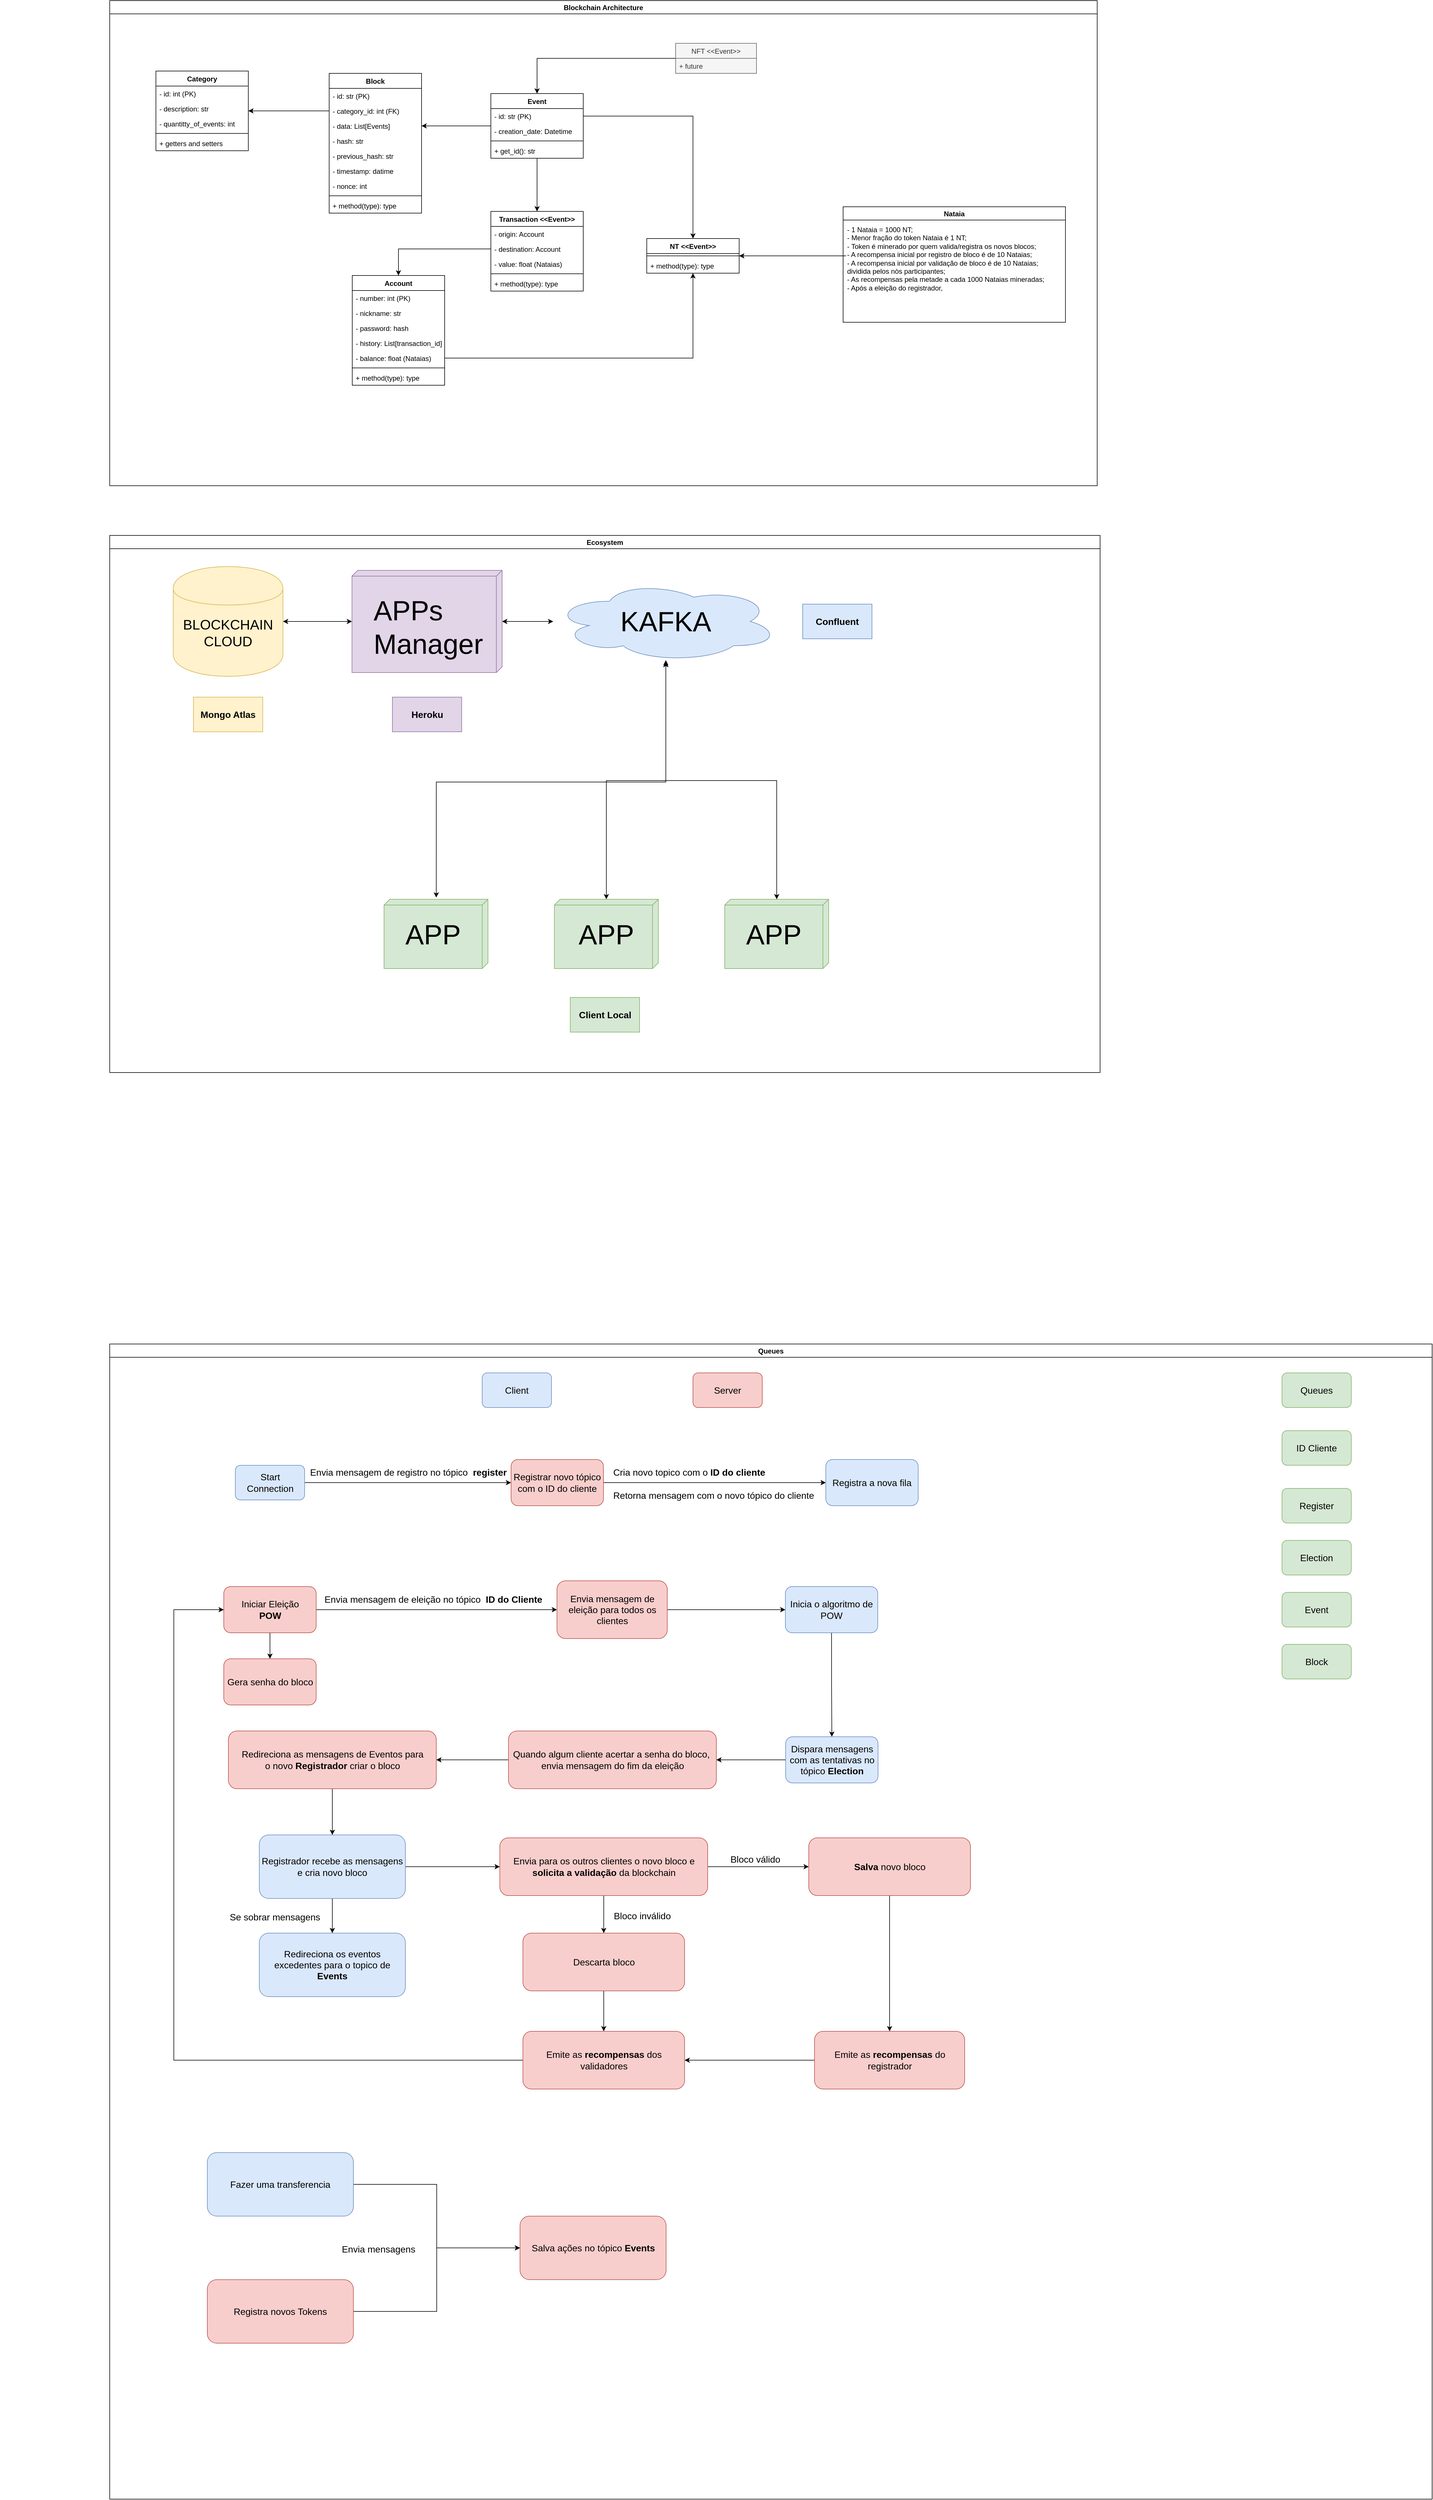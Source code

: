 <mxfile version="12.2.4" pages="1"><diagram id="21YWaSLgQZXPHAYNNMOG" name="Page-1"><mxGraphModel dx="3251" dy="2262" grid="1" gridSize="10" guides="1" tooltips="1" connect="1" arrows="1" fold="1" page="1" pageScale="1" pageWidth="827" pageHeight="1169" math="0" shadow="0"><root><mxCell id="0"/><mxCell id="1" parent="0"/><mxCell id="2" value="Block" style="swimlane;fontStyle=1;align=center;verticalAlign=top;childLayout=stackLayout;horizontal=1;startSize=26;horizontalStack=0;resizeParent=1;resizeParentMax=0;resizeLast=0;collapsible=1;marginBottom=0;" parent="1" vertex="1"><mxGeometry x="-170" y="-340" width="160" height="242" as="geometry"/></mxCell><mxCell id="3" value="- id: str (PK)" style="text;strokeColor=none;fillColor=none;align=left;verticalAlign=top;spacingLeft=4;spacingRight=4;overflow=hidden;rotatable=0;points=[[0,0.5],[1,0.5]];portConstraint=eastwest;" parent="2" vertex="1"><mxGeometry y="26" width="160" height="26" as="geometry"/></mxCell><mxCell id="48" value="- category_id: int (FK)" style="text;strokeColor=none;fillColor=none;align=left;verticalAlign=top;spacingLeft=4;spacingRight=4;overflow=hidden;rotatable=0;points=[[0,0.5],[1,0.5]];portConstraint=eastwest;" parent="2" vertex="1"><mxGeometry y="52" width="160" height="26" as="geometry"/></mxCell><mxCell id="11" value="- data: List[Events]" style="text;strokeColor=none;fillColor=none;align=left;verticalAlign=top;spacingLeft=4;spacingRight=4;overflow=hidden;rotatable=0;points=[[0,0.5],[1,0.5]];portConstraint=eastwest;" parent="2" vertex="1"><mxGeometry y="78" width="160" height="26" as="geometry"/></mxCell><mxCell id="8" value="- hash: str" style="text;strokeColor=none;fillColor=none;align=left;verticalAlign=top;spacingLeft=4;spacingRight=4;overflow=hidden;rotatable=0;points=[[0,0.5],[1,0.5]];portConstraint=eastwest;" parent="2" vertex="1"><mxGeometry y="104" width="160" height="26" as="geometry"/></mxCell><mxCell id="6" value="- previous_hash: str" style="text;strokeColor=none;fillColor=none;align=left;verticalAlign=top;spacingLeft=4;spacingRight=4;overflow=hidden;rotatable=0;points=[[0,0.5],[1,0.5]];portConstraint=eastwest;" parent="2" vertex="1"><mxGeometry y="130" width="160" height="26" as="geometry"/></mxCell><mxCell id="10" value="- timestamp: datime" style="text;strokeColor=none;fillColor=none;align=left;verticalAlign=top;spacingLeft=4;spacingRight=4;overflow=hidden;rotatable=0;points=[[0,0.5],[1,0.5]];portConstraint=eastwest;" parent="2" vertex="1"><mxGeometry y="156" width="160" height="26" as="geometry"/></mxCell><mxCell id="12" value="- nonce: int" style="text;strokeColor=none;fillColor=none;align=left;verticalAlign=top;spacingLeft=4;spacingRight=4;overflow=hidden;rotatable=0;points=[[0,0.5],[1,0.5]];portConstraint=eastwest;" parent="2" vertex="1"><mxGeometry y="182" width="160" height="26" as="geometry"/></mxCell><mxCell id="4" value="" style="line;strokeWidth=1;fillColor=none;align=left;verticalAlign=middle;spacingTop=-1;spacingLeft=3;spacingRight=3;rotatable=0;labelPosition=right;points=[];portConstraint=eastwest;" parent="2" vertex="1"><mxGeometry y="208" width="160" height="8" as="geometry"/></mxCell><mxCell id="5" value="+ method(type): type" style="text;strokeColor=none;fillColor=none;align=left;verticalAlign=top;spacingLeft=4;spacingRight=4;overflow=hidden;rotatable=0;points=[[0,0.5],[1,0.5]];portConstraint=eastwest;" parent="2" vertex="1"><mxGeometry y="216" width="160" height="26" as="geometry"/></mxCell><mxCell id="13" value="Transaction &lt;&lt;Event&gt;&gt;" style="swimlane;fontStyle=1;align=center;verticalAlign=top;childLayout=stackLayout;horizontal=1;startSize=26;horizontalStack=0;resizeParent=1;resizeParentMax=0;resizeLast=0;collapsible=1;marginBottom=0;" parent="1" vertex="1"><mxGeometry x="110" y="-101" width="160" height="138" as="geometry"/></mxCell><mxCell id="18" value="- origin: Account" style="text;strokeColor=none;fillColor=none;align=left;verticalAlign=top;spacingLeft=4;spacingRight=4;overflow=hidden;rotatable=0;points=[[0,0.5],[1,0.5]];portConstraint=eastwest;" parent="13" vertex="1"><mxGeometry y="26" width="160" height="26" as="geometry"/></mxCell><mxCell id="19" value="- destination: Account" style="text;strokeColor=none;fillColor=none;align=left;verticalAlign=top;spacingLeft=4;spacingRight=4;overflow=hidden;rotatable=0;points=[[0,0.5],[1,0.5]];portConstraint=eastwest;" parent="13" vertex="1"><mxGeometry y="52" width="160" height="26" as="geometry"/></mxCell><mxCell id="20" value="- value: float (Nataias)" style="text;strokeColor=none;fillColor=none;align=left;verticalAlign=top;spacingLeft=4;spacingRight=4;overflow=hidden;rotatable=0;points=[[0,0.5],[1,0.5]];portConstraint=eastwest;" parent="13" vertex="1"><mxGeometry y="78" width="160" height="26" as="geometry"/></mxCell><mxCell id="15" value="" style="line;strokeWidth=1;fillColor=none;align=left;verticalAlign=middle;spacingTop=-1;spacingLeft=3;spacingRight=3;rotatable=0;labelPosition=right;points=[];portConstraint=eastwest;" parent="13" vertex="1"><mxGeometry y="104" width="160" height="8" as="geometry"/></mxCell><mxCell id="16" value="+ method(type): type" style="text;strokeColor=none;fillColor=none;align=left;verticalAlign=top;spacingLeft=4;spacingRight=4;overflow=hidden;rotatable=0;points=[[0,0.5],[1,0.5]];portConstraint=eastwest;" parent="13" vertex="1"><mxGeometry y="112" width="160" height="26" as="geometry"/></mxCell><mxCell id="21" value="NT &lt;&lt;Event&gt;&gt;" style="swimlane;fontStyle=1;align=center;verticalAlign=top;childLayout=stackLayout;horizontal=1;startSize=26;horizontalStack=0;resizeParent=1;resizeParentMax=0;resizeLast=0;collapsible=1;marginBottom=0;" parent="1" vertex="1"><mxGeometry x="380" y="-54" width="160" height="60" as="geometry"/></mxCell><mxCell id="23" value="" style="line;strokeWidth=1;fillColor=none;align=left;verticalAlign=middle;spacingTop=-1;spacingLeft=3;spacingRight=3;rotatable=0;labelPosition=right;points=[];portConstraint=eastwest;" parent="21" vertex="1"><mxGeometry y="26" width="160" height="8" as="geometry"/></mxCell><mxCell id="24" value="+ method(type): type" style="text;strokeColor=none;fillColor=none;align=left;verticalAlign=top;spacingLeft=4;spacingRight=4;overflow=hidden;rotatable=0;points=[[0,0.5],[1,0.5]];portConstraint=eastwest;" parent="21" vertex="1"><mxGeometry y="34" width="160" height="26" as="geometry"/></mxCell><mxCell id="25" value="Nataia" style="swimlane;" parent="1" vertex="1"><mxGeometry x="720" y="-109" width="385" height="200" as="geometry"/></mxCell><mxCell id="47" value="- 1 Nataia = 1000 NT;&lt;br&gt;- Menor fração do token Nataia é 1 NT;&lt;br&gt;- Token é minerado por quem valida/registra os novos blocos;&lt;br&gt;- A recompensa inicial por registro de bloco é de 10 Nataias;&lt;br&gt;- A recompensa inicial por validação de bloco é de 10 Nataias;&lt;br&gt;dividida pelos nòs participantes;&lt;br&gt;- As recompensas pela metade a cada 1000 Nataias mineradas;&lt;br&gt;- Após a eleição do registrador,&amp;nbsp;" style="text;html=1;resizable=0;points=[];autosize=1;align=left;verticalAlign=top;spacingTop=-4;" parent="25" vertex="1"><mxGeometry x="5" y="30" width="360" height="110" as="geometry"/></mxCell><mxCell id="32" value="Account" style="swimlane;fontStyle=1;align=center;verticalAlign=top;childLayout=stackLayout;horizontal=1;startSize=26;horizontalStack=0;resizeParent=1;resizeParentMax=0;resizeLast=0;collapsible=1;marginBottom=0;" parent="1" vertex="1"><mxGeometry x="-130" y="10" width="160" height="190" as="geometry"/></mxCell><mxCell id="33" value="- number: int (PK)" style="text;strokeColor=none;fillColor=none;align=left;verticalAlign=top;spacingLeft=4;spacingRight=4;overflow=hidden;rotatable=0;points=[[0,0.5],[1,0.5]];portConstraint=eastwest;" parent="32" vertex="1"><mxGeometry y="26" width="160" height="26" as="geometry"/></mxCell><mxCell id="38" value="- nickname: str" style="text;strokeColor=none;fillColor=none;align=left;verticalAlign=top;spacingLeft=4;spacingRight=4;overflow=hidden;rotatable=0;points=[[0,0.5],[1,0.5]];portConstraint=eastwest;" parent="32" vertex="1"><mxGeometry y="52" width="160" height="26" as="geometry"/></mxCell><mxCell id="36" value="- password: hash" style="text;strokeColor=none;fillColor=none;align=left;verticalAlign=top;spacingLeft=4;spacingRight=4;overflow=hidden;rotatable=0;points=[[0,0.5],[1,0.5]];portConstraint=eastwest;" parent="32" vertex="1"><mxGeometry y="78" width="160" height="26" as="geometry"/></mxCell><mxCell id="42" value="- history: List[transaction_id]" style="text;strokeColor=none;fillColor=none;align=left;verticalAlign=top;spacingLeft=4;spacingRight=4;overflow=hidden;rotatable=0;points=[[0,0.5],[1,0.5]];portConstraint=eastwest;" parent="32" vertex="1"><mxGeometry y="104" width="160" height="26" as="geometry"/></mxCell><mxCell id="39" value="- balance: float (Nataias)" style="text;strokeColor=none;fillColor=none;align=left;verticalAlign=top;spacingLeft=4;spacingRight=4;overflow=hidden;rotatable=0;points=[[0,0.5],[1,0.5]];portConstraint=eastwest;" parent="32" vertex="1"><mxGeometry y="130" width="160" height="26" as="geometry"/></mxCell><mxCell id="34" value="" style="line;strokeWidth=1;fillColor=none;align=left;verticalAlign=middle;spacingTop=-1;spacingLeft=3;spacingRight=3;rotatable=0;labelPosition=right;points=[];portConstraint=eastwest;" parent="32" vertex="1"><mxGeometry y="156" width="160" height="8" as="geometry"/></mxCell><mxCell id="35" value="+ method(type): type" style="text;strokeColor=none;fillColor=none;align=left;verticalAlign=top;spacingLeft=4;spacingRight=4;overflow=hidden;rotatable=0;points=[[0,0.5],[1,0.5]];portConstraint=eastwest;" parent="32" vertex="1"><mxGeometry y="164" width="160" height="26" as="geometry"/></mxCell><mxCell id="40" style="edgeStyle=orthogonalEdgeStyle;rounded=0;orthogonalLoop=1;jettySize=auto;html=1;" parent="1" source="19" target="32" edge="1"><mxGeometry relative="1" as="geometry"/></mxCell><mxCell id="41" style="edgeStyle=orthogonalEdgeStyle;rounded=0;orthogonalLoop=1;jettySize=auto;html=1;" parent="1" source="39" target="21" edge="1"><mxGeometry relative="1" as="geometry"/></mxCell><mxCell id="49" value="" style="text;strokeColor=none;fillColor=none;align=left;verticalAlign=middle;spacingTop=-1;spacingLeft=4;spacingRight=4;rotatable=0;labelPosition=right;points=[];portConstraint=eastwest;" parent="1" vertex="1"><mxGeometry x="-740" y="360" width="20" height="14" as="geometry"/></mxCell><mxCell id="50" value="Category" style="swimlane;fontStyle=1;align=center;verticalAlign=top;childLayout=stackLayout;horizontal=1;startSize=26;horizontalStack=0;resizeParent=1;resizeParentMax=0;resizeLast=0;collapsible=1;marginBottom=0;" parent="1" vertex="1"><mxGeometry x="-470" y="-344" width="160" height="138" as="geometry"/></mxCell><mxCell id="51" value="- id: int (PK)" style="text;strokeColor=none;fillColor=none;align=left;verticalAlign=top;spacingLeft=4;spacingRight=4;overflow=hidden;rotatable=0;points=[[0,0.5],[1,0.5]];portConstraint=eastwest;" parent="50" vertex="1"><mxGeometry y="26" width="160" height="26" as="geometry"/></mxCell><mxCell id="54" value="- description: str" style="text;strokeColor=none;fillColor=none;align=left;verticalAlign=top;spacingLeft=4;spacingRight=4;overflow=hidden;rotatable=0;points=[[0,0.5],[1,0.5]];portConstraint=eastwest;" parent="50" vertex="1"><mxGeometry y="52" width="160" height="26" as="geometry"/></mxCell><mxCell id="56" value="- quantitty_of_events: int" style="text;strokeColor=none;fillColor=none;align=left;verticalAlign=top;spacingLeft=4;spacingRight=4;overflow=hidden;rotatable=0;points=[[0,0.5],[1,0.5]];portConstraint=eastwest;" parent="50" vertex="1"><mxGeometry y="78" width="160" height="26" as="geometry"/></mxCell><mxCell id="52" value="" style="line;strokeWidth=1;fillColor=none;align=left;verticalAlign=middle;spacingTop=-1;spacingLeft=3;spacingRight=3;rotatable=0;labelPosition=right;points=[];portConstraint=eastwest;" parent="50" vertex="1"><mxGeometry y="104" width="160" height="8" as="geometry"/></mxCell><mxCell id="53" value="+ getters and setters" style="text;strokeColor=none;fillColor=none;align=left;verticalAlign=top;spacingLeft=4;spacingRight=4;overflow=hidden;rotatable=0;points=[[0,0.5],[1,0.5]];portConstraint=eastwest;" parent="50" vertex="1"><mxGeometry y="112" width="160" height="26" as="geometry"/></mxCell><mxCell id="55" style="edgeStyle=orthogonalEdgeStyle;rounded=0;orthogonalLoop=1;jettySize=auto;html=1;" parent="1" source="48" target="50" edge="1"><mxGeometry relative="1" as="geometry"/></mxCell><mxCell id="64" style="edgeStyle=orthogonalEdgeStyle;rounded=0;orthogonalLoop=1;jettySize=auto;html=1;" parent="1" source="57" target="11" edge="1"><mxGeometry relative="1" as="geometry"/></mxCell><mxCell id="66" style="edgeStyle=orthogonalEdgeStyle;rounded=0;orthogonalLoop=1;jettySize=auto;html=1;" parent="1" source="57" target="13" edge="1"><mxGeometry relative="1" as="geometry"/></mxCell><mxCell id="57" value="Event" style="swimlane;fontStyle=1;align=center;verticalAlign=top;childLayout=stackLayout;horizontal=1;startSize=26;horizontalStack=0;resizeParent=1;resizeParentMax=0;resizeLast=0;collapsible=1;marginBottom=0;" parent="1" vertex="1"><mxGeometry x="110" y="-305" width="160" height="112" as="geometry"/></mxCell><mxCell id="58" value="- id: str (PK)" style="text;strokeColor=none;fillColor=none;align=left;verticalAlign=top;spacingLeft=4;spacingRight=4;overflow=hidden;rotatable=0;points=[[0,0.5],[1,0.5]];portConstraint=eastwest;" parent="57" vertex="1"><mxGeometry y="26" width="160" height="26" as="geometry"/></mxCell><mxCell id="195" value="- creation_date: Datetime" style="text;strokeColor=none;fillColor=none;align=left;verticalAlign=top;spacingLeft=4;spacingRight=4;overflow=hidden;rotatable=0;points=[[0,0.5],[1,0.5]];portConstraint=eastwest;" vertex="1" parent="57"><mxGeometry y="52" width="160" height="26" as="geometry"/></mxCell><mxCell id="59" value="" style="line;strokeWidth=1;fillColor=none;align=left;verticalAlign=middle;spacingTop=-1;spacingLeft=3;spacingRight=3;rotatable=0;labelPosition=right;points=[];portConstraint=eastwest;" parent="57" vertex="1"><mxGeometry y="78" width="160" height="8" as="geometry"/></mxCell><mxCell id="60" value="+ get_id(): str" style="text;strokeColor=none;fillColor=none;align=left;verticalAlign=top;spacingLeft=4;spacingRight=4;overflow=hidden;rotatable=0;points=[[0,0.5],[1,0.5]];portConstraint=eastwest;" parent="57" vertex="1"><mxGeometry y="86" width="160" height="26" as="geometry"/></mxCell><mxCell id="65" style="edgeStyle=orthogonalEdgeStyle;rounded=0;orthogonalLoop=1;jettySize=auto;html=1;" parent="1" source="47" target="21" edge="1"><mxGeometry relative="1" as="geometry"/></mxCell><mxCell id="72" style="edgeStyle=orthogonalEdgeStyle;rounded=0;orthogonalLoop=1;jettySize=auto;html=1;" parent="1" source="58" target="21" edge="1"><mxGeometry relative="1" as="geometry"/></mxCell><mxCell id="80" style="edgeStyle=orthogonalEdgeStyle;rounded=0;orthogonalLoop=1;jettySize=auto;html=1;" parent="1" source="73" target="57" edge="1"><mxGeometry relative="1" as="geometry"/></mxCell><mxCell id="73" value="NFT &lt;&lt;Event&gt;&gt;" style="swimlane;fontStyle=0;childLayout=stackLayout;horizontal=1;startSize=26;fillColor=#f5f5f5;horizontalStack=0;resizeParent=1;resizeParentMax=0;resizeLast=0;collapsible=1;marginBottom=0;strokeColor=#666666;fontColor=#333333;" parent="1" vertex="1"><mxGeometry x="430" y="-392" width="140" height="52" as="geometry"/></mxCell><mxCell id="74" value="+ future " style="text;strokeColor=#666666;fillColor=#f5f5f5;align=left;verticalAlign=top;spacingLeft=4;spacingRight=4;overflow=hidden;rotatable=0;points=[[0,0.5],[1,0.5]];portConstraint=eastwest;fontColor=#333333;" parent="73" vertex="1"><mxGeometry y="26" width="140" height="26" as="geometry"/></mxCell><mxCell id="81" value="Blockchain Architecture" style="swimlane;startSize=23;" parent="1" vertex="1"><mxGeometry x="-550" y="-466" width="1710" height="840" as="geometry"/></mxCell><mxCell id="82" value="Ecosystem" style="swimlane;startSize=23;" parent="1" vertex="1"><mxGeometry x="-550" y="460" width="1715" height="930" as="geometry"/></mxCell><mxCell id="122" style="edgeStyle=orthogonalEdgeStyle;rounded=0;orthogonalLoop=1;jettySize=auto;html=1;startArrow=classic;startFill=1;" parent="82" source="117" target="111" edge="1"><mxGeometry relative="1" as="geometry"/></mxCell><mxCell id="117" value="" style="verticalAlign=top;align=left;spacingTop=8;spacingLeft=2;spacingRight=12;shape=cube;size=10;direction=south;fontStyle=4;html=1;fillColor=#e1d5e7;strokeColor=#9673a6;" parent="82" vertex="1"><mxGeometry x="419.5" y="60.5" width="260" height="177" as="geometry"/></mxCell><mxCell id="108" style="edgeStyle=orthogonalEdgeStyle;rounded=0;orthogonalLoop=1;jettySize=auto;html=1;startArrow=classic;startFill=1;" parent="82" source="83" target="97" edge="1"><mxGeometry relative="1" as="geometry"/></mxCell><mxCell id="83" value="" style="verticalAlign=top;align=left;spacingTop=8;spacingLeft=2;spacingRight=12;shape=cube;size=10;direction=south;fontStyle=4;html=1;fillColor=#d5e8d4;strokeColor=#82b366;" parent="82" vertex="1"><mxGeometry x="770" y="630" width="180" height="120" as="geometry"/></mxCell><mxCell id="84" value="&lt;font style=&quot;font-size: 48px&quot;&gt;APP&lt;/font&gt;" style="text;html=1;resizable=0;points=[];autosize=1;align=left;verticalAlign=top;spacingTop=-4;" parent="82" vertex="1"><mxGeometry x="810" y="660" width="110" height="30" as="geometry"/></mxCell><mxCell id="91" value="" style="verticalAlign=top;align=left;spacingTop=8;spacingLeft=2;spacingRight=12;shape=cube;size=10;direction=south;fontStyle=4;html=1;fillColor=#d5e8d4;strokeColor=#82b366;" parent="82" vertex="1"><mxGeometry x="475" y="630" width="180" height="120" as="geometry"/></mxCell><mxCell id="92" value="&lt;font style=&quot;font-size: 48px&quot;&gt;APP&lt;/font&gt;" style="text;html=1;resizable=0;points=[];autosize=1;align=left;verticalAlign=top;spacingTop=-4;" parent="82" vertex="1"><mxGeometry x="510" y="660" width="110" height="30" as="geometry"/></mxCell><mxCell id="118" value="&lt;font style=&quot;font-size: 48px&quot;&gt;APPs&lt;br&gt;Manager&lt;/font&gt;" style="text;html=1;resizable=0;points=[];autosize=1;align=left;verticalAlign=top;spacingTop=-4;" parent="82" vertex="1"><mxGeometry x="455" y="99" width="200" height="50" as="geometry"/></mxCell><mxCell id="113" style="edgeStyle=orthogonalEdgeStyle;rounded=0;orthogonalLoop=1;jettySize=auto;html=1;startArrow=classic;startFill=1;" parent="82" source="93" target="97" edge="1"><mxGeometry relative="1" as="geometry"/></mxCell><mxCell id="93" value="" style="verticalAlign=top;align=left;spacingTop=8;spacingLeft=2;spacingRight=12;shape=cube;size=10;direction=south;fontStyle=4;html=1;fillColor=#d5e8d4;strokeColor=#82b366;" parent="82" vertex="1"><mxGeometry x="1065" y="630" width="180" height="120" as="geometry"/></mxCell><mxCell id="94" value="&lt;font style=&quot;font-size: 48px&quot;&gt;APP&lt;/font&gt;" style="text;html=1;resizable=0;points=[];autosize=1;align=left;verticalAlign=top;spacingTop=-4;" parent="82" vertex="1"><mxGeometry x="1100" y="660" width="110" height="30" as="geometry"/></mxCell><mxCell id="120" style="edgeStyle=orthogonalEdgeStyle;rounded=0;orthogonalLoop=1;jettySize=auto;html=1;startArrow=classic;startFill=1;" parent="82" source="97" target="117" edge="1"><mxGeometry relative="1" as="geometry"/></mxCell><mxCell id="121" style="edgeStyle=orthogonalEdgeStyle;rounded=0;orthogonalLoop=1;jettySize=auto;html=1;startArrow=classic;startFill=1;" parent="82" edge="1"><mxGeometry relative="1" as="geometry"><mxPoint x="963" y="216.0" as="sourcePoint"/><mxPoint x="565.471" y="627" as="targetPoint"/><Array as="points"><mxPoint x="963" y="427"/><mxPoint x="565" y="427"/></Array></mxGeometry></mxCell><mxCell id="97" value="&lt;font style=&quot;font-size: 48px&quot;&gt;KAFKA&lt;/font&gt;" style="ellipse;shape=cloud;whiteSpace=wrap;html=1;fillColor=#dae8fc;strokeColor=#6c8ebf;" parent="82" vertex="1"><mxGeometry x="768" y="79" width="390" height="140" as="geometry"/></mxCell><mxCell id="111" value="&lt;font style=&quot;font-size: 24px&quot;&gt;BLOCKCHAIN&lt;br&gt;CLOUD&lt;br&gt;&lt;/font&gt;" style="shape=cylinder;whiteSpace=wrap;html=1;boundedLbl=1;backgroundOutline=1;fillColor=#fff2cc;strokeColor=#d6b656;" parent="82" vertex="1"><mxGeometry x="110" y="54" width="190" height="190" as="geometry"/></mxCell><mxCell id="209" value="&lt;font style=&quot;font-size: 16px&quot;&gt;&lt;b&gt;Mongo Atlas&lt;/b&gt;&lt;/font&gt;" style="rounded=0;whiteSpace=wrap;html=1;fillColor=#fff2cc;strokeColor=#d6b656;" vertex="1" parent="82"><mxGeometry x="145" y="280" width="120" height="60" as="geometry"/></mxCell><mxCell id="210" value="&lt;font style=&quot;font-size: 16px&quot;&gt;&lt;b&gt;Heroku&lt;/b&gt;&lt;/font&gt;" style="rounded=0;whiteSpace=wrap;html=1;fillColor=#e1d5e7;strokeColor=#9673a6;" vertex="1" parent="82"><mxGeometry x="489.5" y="280" width="120" height="60" as="geometry"/></mxCell><mxCell id="211" value="&lt;font style=&quot;font-size: 16px&quot;&gt;&lt;b&gt;Confluent&lt;/b&gt;&lt;/font&gt;" style="rounded=0;whiteSpace=wrap;html=1;fillColor=#dae8fc;strokeColor=#6c8ebf;" vertex="1" parent="82"><mxGeometry x="1200" y="119" width="120" height="60" as="geometry"/></mxCell><mxCell id="212" value="&lt;font style=&quot;font-size: 16px&quot;&gt;&lt;b&gt;Client Local&lt;/b&gt;&lt;/font&gt;" style="rounded=0;whiteSpace=wrap;html=1;fillColor=#d5e8d4;strokeColor=#82b366;" vertex="1" parent="82"><mxGeometry x="797.5" y="800" width="120" height="60" as="geometry"/></mxCell><mxCell id="123" value="Queues" style="swimlane;startSize=23;" vertex="1" parent="1"><mxGeometry x="-550" y="1860" width="2290" height="2000" as="geometry"/></mxCell><mxCell id="149" style="edgeStyle=orthogonalEdgeStyle;rounded=0;orthogonalLoop=1;jettySize=auto;html=1;" edge="1" parent="123" source="145" target="148"><mxGeometry relative="1" as="geometry"/></mxCell><mxCell id="145" value="&lt;font style=&quot;font-size: 16px&quot;&gt;Start Connection&lt;/font&gt;" style="rounded=1;whiteSpace=wrap;html=1;fillColor=#dae8fc;strokeColor=#6c8ebf;" vertex="1" parent="123"><mxGeometry x="217.5" y="210" width="120" height="60" as="geometry"/></mxCell><mxCell id="146" value="&lt;font style=&quot;font-size: 16px&quot;&gt;Client&lt;/font&gt;" style="rounded=1;whiteSpace=wrap;html=1;fillColor=#dae8fc;strokeColor=#6c8ebf;" vertex="1" parent="123"><mxGeometry x="645" y="50" width="120" height="60" as="geometry"/></mxCell><mxCell id="154" style="edgeStyle=orthogonalEdgeStyle;rounded=0;orthogonalLoop=1;jettySize=auto;html=1;" edge="1" parent="123" source="148" target="153"><mxGeometry relative="1" as="geometry"/></mxCell><mxCell id="148" value="&lt;font style=&quot;font-size: 16px&quot;&gt;Registrar novo tópico com o ID do cliente&lt;/font&gt;" style="rounded=1;whiteSpace=wrap;html=1;fillColor=#f8cecc;strokeColor=#b85450;" vertex="1" parent="123"><mxGeometry x="695" y="200" width="160" height="80" as="geometry"/></mxCell><mxCell id="150" value="&lt;font style=&quot;font-size: 16px&quot;&gt;Server&lt;/font&gt;" style="rounded=1;whiteSpace=wrap;html=1;fillColor=#f8cecc;strokeColor=#b85450;" vertex="1" parent="123"><mxGeometry x="1010" y="50" width="120" height="60" as="geometry"/></mxCell><mxCell id="151" value="&lt;font style=&quot;font-size: 16px&quot;&gt;Envia mensagem de registro no tópico&amp;nbsp; &lt;b&gt;register&lt;/b&gt;&lt;/font&gt;" style="text;html=1;resizable=0;points=[];autosize=1;align=left;verticalAlign=top;spacingTop=-4;" vertex="1" parent="123"><mxGeometry x="345" y="210" width="360" height="20" as="geometry"/></mxCell><mxCell id="153" value="&lt;font style=&quot;font-size: 16px&quot;&gt;Registra a nova fila&lt;/font&gt;" style="rounded=1;whiteSpace=wrap;html=1;fillColor=#dae8fc;strokeColor=#6c8ebf;" vertex="1" parent="123"><mxGeometry x="1240" y="200" width="160" height="80" as="geometry"/></mxCell><mxCell id="155" value="&lt;span style=&quot;font-size: 16px&quot;&gt;Cria novo topico com o &lt;b&gt;ID do cliente&lt;/b&gt;&lt;/span&gt;" style="text;html=1;resizable=0;points=[];autosize=1;align=left;verticalAlign=top;spacingTop=-4;" vertex="1" parent="123"><mxGeometry x="870" y="210" width="280" height="20" as="geometry"/></mxCell><mxCell id="156" value="&lt;span style=&quot;font-size: 16px&quot;&gt;Retorna mensagem com o novo tópico do cliente&lt;/span&gt;" style="text;html=1;resizable=0;points=[];autosize=1;align=left;verticalAlign=top;spacingTop=-4;" vertex="1" parent="123"><mxGeometry x="870" y="250" width="360" height="20" as="geometry"/></mxCell><mxCell id="174" style="edgeStyle=orthogonalEdgeStyle;rounded=0;orthogonalLoop=1;jettySize=auto;html=1;" edge="1" parent="123" source="157" target="173"><mxGeometry relative="1" as="geometry"/></mxCell><mxCell id="176" style="edgeStyle=orthogonalEdgeStyle;rounded=0;orthogonalLoop=1;jettySize=auto;html=1;" edge="1" parent="123" source="157" target="172"><mxGeometry relative="1" as="geometry"/></mxCell><mxCell id="157" value="&lt;span style=&quot;font-size: 16px&quot;&gt;Registrador recebe as mensagens e cria novo bloco&lt;/span&gt;" style="rounded=1;whiteSpace=wrap;html=1;fillColor=#dae8fc;strokeColor=#6c8ebf;" vertex="1" parent="123"><mxGeometry x="259" y="850" width="253" height="110" as="geometry"/></mxCell><mxCell id="160" style="edgeStyle=orthogonalEdgeStyle;rounded=0;orthogonalLoop=1;jettySize=auto;html=1;" edge="1" parent="123" source="158" target="159"><mxGeometry relative="1" as="geometry"/></mxCell><mxCell id="187" style="edgeStyle=orthogonalEdgeStyle;rounded=0;orthogonalLoop=1;jettySize=auto;html=1;" edge="1" parent="123" source="158" target="186"><mxGeometry relative="1" as="geometry"/></mxCell><mxCell id="158" value="&lt;span style=&quot;font-size: 16px&quot;&gt;Iniciar Eleição&lt;br&gt;&lt;b&gt;POW&lt;/b&gt;&lt;br&gt;&lt;/span&gt;" style="rounded=1;whiteSpace=wrap;html=1;fillColor=#f8cecc;strokeColor=#b85450;" vertex="1" parent="123"><mxGeometry x="197.5" y="420" width="160" height="80" as="geometry"/></mxCell><mxCell id="163" style="edgeStyle=orthogonalEdgeStyle;rounded=0;orthogonalLoop=1;jettySize=auto;html=1;" edge="1" parent="123" source="159" target="161"><mxGeometry relative="1" as="geometry"/></mxCell><mxCell id="159" value="&lt;span style=&quot;font-size: 16px&quot;&gt;Envia mensagem de eleição para todos os clientes&lt;br&gt;&lt;/span&gt;" style="rounded=1;whiteSpace=wrap;html=1;fillColor=#f8cecc;strokeColor=#b85450;" vertex="1" parent="123"><mxGeometry x="774.5" y="410" width="191" height="100" as="geometry"/></mxCell><mxCell id="165" style="edgeStyle=orthogonalEdgeStyle;rounded=0;orthogonalLoop=1;jettySize=auto;html=1;" edge="1" parent="123" source="161" target="164"><mxGeometry relative="1" as="geometry"/></mxCell><mxCell id="161" value="&lt;span style=&quot;font-size: 16px&quot;&gt;Inicia o algoritmo de POW&lt;/span&gt;" style="rounded=1;whiteSpace=wrap;html=1;fillColor=#dae8fc;strokeColor=#6c8ebf;" vertex="1" parent="123"><mxGeometry x="1170" y="420" width="160" height="80" as="geometry"/></mxCell><mxCell id="162" value="&lt;font style=&quot;font-size: 16px&quot;&gt;Envia mensagem de eleição no tópico&amp;nbsp; &lt;b&gt;ID do Cliente&lt;/b&gt;&lt;/font&gt;" style="text;html=1;resizable=0;points=[];autosize=1;align=left;verticalAlign=top;spacingTop=-4;" vertex="1" parent="123"><mxGeometry x="370" y="430" width="390" height="20" as="geometry"/></mxCell><mxCell id="168" style="edgeStyle=orthogonalEdgeStyle;rounded=0;orthogonalLoop=1;jettySize=auto;html=1;" edge="1" parent="123" source="164" target="166"><mxGeometry relative="1" as="geometry"/></mxCell><mxCell id="164" value="&lt;span style=&quot;font-size: 16px&quot;&gt;Dispara mensagens com as tentativas no tópico &lt;b&gt;Election&lt;/b&gt;&lt;/span&gt;" style="rounded=1;whiteSpace=wrap;html=1;fillColor=#dae8fc;strokeColor=#6c8ebf;" vertex="1" parent="123"><mxGeometry x="1170.5" y="680" width="160" height="80" as="geometry"/></mxCell><mxCell id="170" style="edgeStyle=orthogonalEdgeStyle;rounded=0;orthogonalLoop=1;jettySize=auto;html=1;" edge="1" parent="123" source="166" target="169"><mxGeometry relative="1" as="geometry"/></mxCell><mxCell id="166" value="&lt;span style=&quot;font-size: 16px ; text-align: left ; white-space: nowrap&quot;&gt;Quando algum cliente acertar a senha do bloco,&amp;nbsp;&lt;br&gt;&lt;/span&gt;&lt;span style=&quot;font-size: 16px&quot;&gt;envia mensagem do fim da eleição&lt;br&gt;&lt;/span&gt;" style="rounded=1;whiteSpace=wrap;html=1;fillColor=#f8cecc;strokeColor=#b85450;" vertex="1" parent="123"><mxGeometry x="690.5" y="670" width="360" height="100" as="geometry"/></mxCell><mxCell id="171" style="edgeStyle=orthogonalEdgeStyle;rounded=0;orthogonalLoop=1;jettySize=auto;html=1;" edge="1" parent="123" source="169" target="157"><mxGeometry relative="1" as="geometry"/></mxCell><mxCell id="169" value="&lt;font style=&quot;font-size: 16px&quot;&gt;Redireciona as mensagens de Eventos para &lt;br&gt;o novo &lt;b&gt;Registrador &lt;/b&gt;criar o bloco&lt;/font&gt;" style="rounded=1;whiteSpace=wrap;html=1;fillColor=#f8cecc;strokeColor=#b85450;" vertex="1" parent="123"><mxGeometry x="205.5" y="670" width="360" height="100" as="geometry"/></mxCell><mxCell id="178" style="edgeStyle=orthogonalEdgeStyle;rounded=0;orthogonalLoop=1;jettySize=auto;html=1;" edge="1" parent="123" source="172" target="177"><mxGeometry relative="1" as="geometry"/></mxCell><mxCell id="183" style="edgeStyle=orthogonalEdgeStyle;rounded=0;orthogonalLoop=1;jettySize=auto;html=1;" edge="1" parent="123" source="172" target="182"><mxGeometry relative="1" as="geometry"/></mxCell><mxCell id="172" value="&lt;font style=&quot;font-size: 16px&quot;&gt;Envia para os outros clientes o novo bloco e &lt;b&gt;solicita a validação &lt;/b&gt;da blockchain&lt;/font&gt;" style="rounded=1;whiteSpace=wrap;html=1;fillColor=#f8cecc;strokeColor=#b85450;" vertex="1" parent="123"><mxGeometry x="675.5" y="855" width="360" height="100" as="geometry"/></mxCell><mxCell id="173" value="&lt;span style=&quot;font-size: 16px&quot;&gt;Redireciona os eventos excedentes para o topico de &lt;b&gt;Events&lt;/b&gt;&lt;/span&gt;" style="rounded=1;whiteSpace=wrap;html=1;fillColor=#dae8fc;strokeColor=#6c8ebf;" vertex="1" parent="123"><mxGeometry x="259" y="1020" width="253" height="110" as="geometry"/></mxCell><mxCell id="175" value="&lt;span style=&quot;font-size: 16px&quot;&gt;Se sobrar mensagens&amp;nbsp;&lt;/span&gt;" style="text;html=1;resizable=0;points=[];autosize=1;align=left;verticalAlign=top;spacingTop=-4;" vertex="1" parent="123"><mxGeometry x="205.5" y="980" width="180" height="20" as="geometry"/></mxCell><mxCell id="191" style="edgeStyle=orthogonalEdgeStyle;rounded=0;orthogonalLoop=1;jettySize=auto;html=1;" edge="1" parent="123" source="177" target="189"><mxGeometry relative="1" as="geometry"/></mxCell><mxCell id="177" value="&lt;span style=&quot;font-size: 16px&quot;&gt;&lt;b&gt;Salva&lt;/b&gt; novo bloco&lt;/span&gt;" style="rounded=1;whiteSpace=wrap;html=1;fillColor=#f8cecc;strokeColor=#b85450;" vertex="1" parent="123"><mxGeometry x="1210.5" y="855" width="280" height="100" as="geometry"/></mxCell><mxCell id="180" value="&lt;span style=&quot;font-size: 16px&quot;&gt;Bloco válido&lt;/span&gt;" style="text;html=1;resizable=0;points=[];autosize=1;align=left;verticalAlign=top;spacingTop=-4;" vertex="1" parent="123"><mxGeometry x="1073" y="880" width="100" height="20" as="geometry"/></mxCell><mxCell id="181" value="&lt;span style=&quot;font-size: 16px&quot;&gt;Bloco inválido&lt;/span&gt;" style="text;html=1;resizable=0;points=[];autosize=1;align=left;verticalAlign=top;spacingTop=-4;" vertex="1" parent="123"><mxGeometry x="870.5" y="977.5" width="110" height="20" as="geometry"/></mxCell><mxCell id="190" style="edgeStyle=orthogonalEdgeStyle;rounded=0;orthogonalLoop=1;jettySize=auto;html=1;" edge="1" parent="123" source="182" target="188"><mxGeometry relative="1" as="geometry"/></mxCell><mxCell id="182" value="&lt;span style=&quot;font-size: 16px&quot;&gt;Descarta bloco&lt;/span&gt;" style="rounded=1;whiteSpace=wrap;html=1;fillColor=#f8cecc;strokeColor=#b85450;" vertex="1" parent="123"><mxGeometry x="715.5" y="1020" width="280" height="100" as="geometry"/></mxCell><mxCell id="186" value="&lt;span style=&quot;font-size: 16px&quot;&gt;Gera senha do bloco&lt;br&gt;&lt;/span&gt;" style="rounded=1;whiteSpace=wrap;html=1;fillColor=#f8cecc;strokeColor=#b85450;" vertex="1" parent="123"><mxGeometry x="197.5" y="545" width="160" height="80" as="geometry"/></mxCell><mxCell id="194" style="edgeStyle=orthogonalEdgeStyle;rounded=0;orthogonalLoop=1;jettySize=auto;html=1;" edge="1" parent="123" source="188" target="158"><mxGeometry relative="1" as="geometry"><Array as="points"><mxPoint x="111" y="1240"/><mxPoint x="111" y="460"/></Array></mxGeometry></mxCell><mxCell id="188" value="&lt;span style=&quot;font-size: 16px&quot;&gt;Emite as &lt;b&gt;recompensas &lt;/b&gt;dos validadores&lt;/span&gt;" style="rounded=1;whiteSpace=wrap;html=1;fillColor=#f8cecc;strokeColor=#b85450;" vertex="1" parent="123"><mxGeometry x="715.5" y="1190" width="280" height="100" as="geometry"/></mxCell><mxCell id="193" style="edgeStyle=orthogonalEdgeStyle;rounded=0;orthogonalLoop=1;jettySize=auto;html=1;" edge="1" parent="123" source="189" target="188"><mxGeometry relative="1" as="geometry"/></mxCell><mxCell id="189" value="&lt;span style=&quot;font-size: 16px&quot;&gt;Emite as &lt;b&gt;recompensas &lt;/b&gt;do registrador&lt;/span&gt;" style="rounded=1;whiteSpace=wrap;html=1;fillColor=#f8cecc;strokeColor=#b85450;" vertex="1" parent="123"><mxGeometry x="1220.5" y="1190" width="260" height="100" as="geometry"/></mxCell><mxCell id="201" style="edgeStyle=orthogonalEdgeStyle;rounded=0;orthogonalLoop=1;jettySize=auto;html=1;" edge="1" parent="123" source="196" target="198"><mxGeometry relative="1" as="geometry"/></mxCell><mxCell id="196" value="&lt;span style=&quot;font-size: 16px&quot;&gt;Fazer uma transferencia&lt;/span&gt;" style="rounded=1;whiteSpace=wrap;html=1;fillColor=#dae8fc;strokeColor=#6c8ebf;" vertex="1" parent="123"><mxGeometry x="169" y="1400" width="253" height="110" as="geometry"/></mxCell><mxCell id="200" style="edgeStyle=orthogonalEdgeStyle;rounded=0;orthogonalLoop=1;jettySize=auto;html=1;" edge="1" parent="123" source="197" target="198"><mxGeometry relative="1" as="geometry"/></mxCell><mxCell id="197" value="&lt;span style=&quot;font-size: 16px&quot;&gt;Registra novos Tokens&lt;/span&gt;" style="rounded=1;whiteSpace=wrap;html=1;fillColor=#f8cecc;strokeColor=#b85450;" vertex="1" parent="123"><mxGeometry x="169" y="1620" width="253" height="110" as="geometry"/></mxCell><mxCell id="198" value="&lt;span style=&quot;font-size: 16px&quot;&gt;Salva ações no tópico &lt;b&gt;Events&lt;/b&gt;&lt;/span&gt;" style="rounded=1;whiteSpace=wrap;html=1;fillColor=#f8cecc;strokeColor=#b85450;" vertex="1" parent="123"><mxGeometry x="710.5" y="1510" width="253" height="110" as="geometry"/></mxCell><mxCell id="202" value="&lt;span style=&quot;font-size: 16px&quot;&gt;Envia mensagens&lt;/span&gt;" style="text;html=1;resizable=0;points=[];autosize=1;align=left;verticalAlign=top;spacingTop=-4;" vertex="1" parent="123"><mxGeometry x="400" y="1555" width="140" height="20" as="geometry"/></mxCell><mxCell id="203" value="&lt;font style=&quot;font-size: 16px&quot;&gt;Queues&lt;/font&gt;" style="rounded=1;whiteSpace=wrap;html=1;fillColor=#d5e8d4;strokeColor=#82b366;" vertex="1" parent="123"><mxGeometry x="2030" y="50" width="120" height="60" as="geometry"/></mxCell><mxCell id="204" value="&lt;font style=&quot;font-size: 16px&quot;&gt;ID Cliente&lt;/font&gt;" style="rounded=1;whiteSpace=wrap;html=1;fillColor=#d5e8d4;strokeColor=#82b366;" vertex="1" parent="123"><mxGeometry x="2030" y="150" width="120" height="60" as="geometry"/></mxCell><mxCell id="205" value="&lt;font style=&quot;font-size: 16px&quot;&gt;Register&lt;/font&gt;" style="rounded=1;whiteSpace=wrap;html=1;fillColor=#d5e8d4;strokeColor=#82b366;" vertex="1" parent="123"><mxGeometry x="2030" y="250" width="120" height="60" as="geometry"/></mxCell><mxCell id="206" value="&lt;font style=&quot;font-size: 16px&quot;&gt;Election&lt;/font&gt;" style="rounded=1;whiteSpace=wrap;html=1;fillColor=#d5e8d4;strokeColor=#82b366;" vertex="1" parent="123"><mxGeometry x="2030" y="340" width="120" height="60" as="geometry"/></mxCell><mxCell id="207" value="&lt;font style=&quot;font-size: 16px&quot;&gt;Event&lt;/font&gt;" style="rounded=1;whiteSpace=wrap;html=1;fillColor=#d5e8d4;strokeColor=#82b366;" vertex="1" parent="123"><mxGeometry x="2030" y="430" width="120" height="60" as="geometry"/></mxCell><mxCell id="208" value="&lt;font style=&quot;font-size: 16px&quot;&gt;Block&lt;/font&gt;" style="rounded=1;whiteSpace=wrap;html=1;fillColor=#d5e8d4;strokeColor=#82b366;" vertex="1" parent="123"><mxGeometry x="2030" y="520" width="120" height="60" as="geometry"/></mxCell></root></mxGraphModel></diagram></mxfile>
